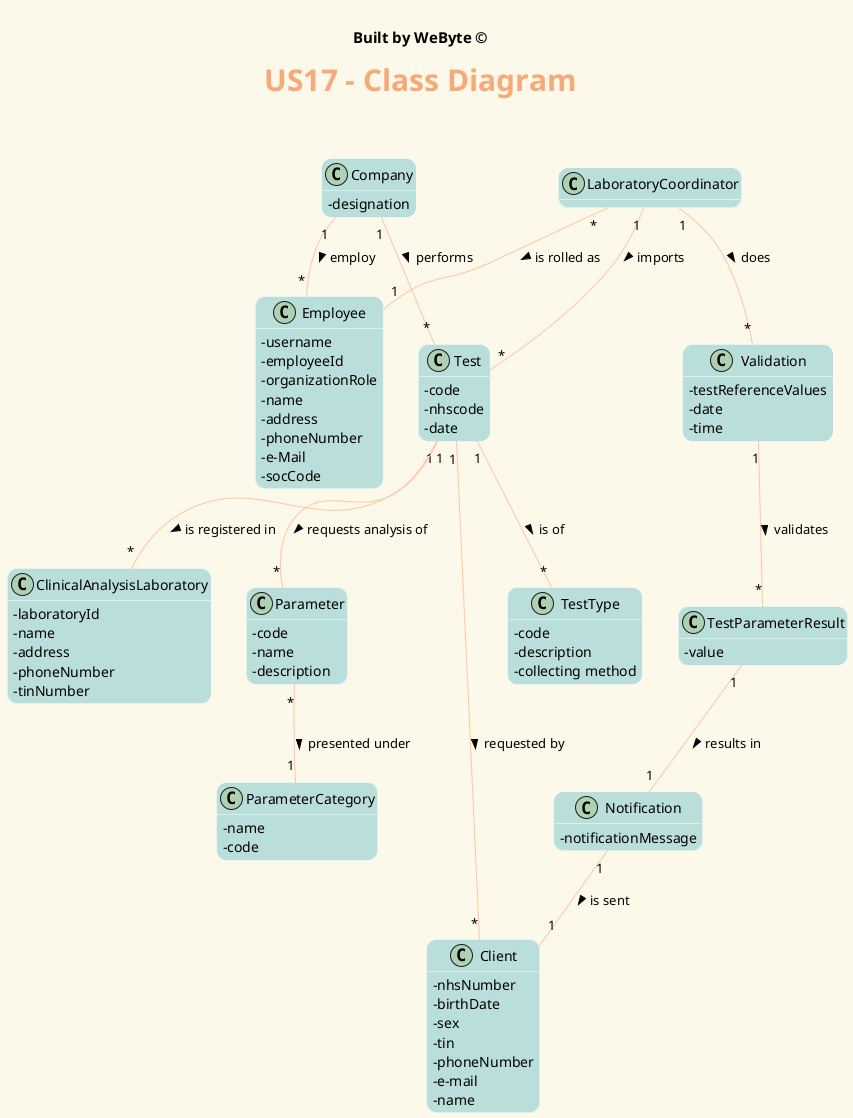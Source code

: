 @startuml
'https://plantuml.com/class-diagram
@startuml
hide methods
' ======= layout =========
skinparam backgroundColor #fcf9ea
skinparam titleBorderRoundCorner 15
skinparam titleFontSize 30
skinparam classAttributeIconSize 0
skinparam titleFontName Arial Black
skinparam titleFontColor #f8a978
skinparam roundcorner 20
skinparam stereotypeCBackgroundColor ffc5a1
skinparam class {

ArrowColor ffc5a1
BorderColor White
BackgroundColor badfdb
}


' ======= title =========
center header


<font color=Black size=15><b>Built by WeByte ©</font>
endheader
title <b>US17 - Class Diagram\n
class Employee{
- username
- employeeId
- organizationRole
- name
- address
- phoneNumber
- e-Mail
- socCode
}
class Company{
- designation
}
class LaboratoryCoordinator{
}

class TestParameterResult{
- value
}
class Test{
-code
-nhscode
-date
}
class Parameter{
- code
- name
- description
}

class ParameterCategory{
    - name
    - code
}
class Client{
- nhsNumber
- birthDate
- sex
- tin
- phoneNumber
- e-mail
- name
}
class Validation{
- testReferenceValues
- date
- time
}
class Notification{
- notificationMessage
}
class TestType{
- code
- description
- collecting method
}
class ClinicalAnalysisLaboratory{
- laboratoryId
- name
- address
- phoneNumber
- tinNumber
}
Company "1" -- "*" Employee : employ >
Company "1" -- "*" Test : performs >
LaboratoryCoordinator "*" -- "1" Employee : is rolled as >
LaboratoryCoordinator "1" -- "*" Validation : does >
Validation "1" -- "*" TestParameterResult : validates >
TestParameterResult "1" -- "1" Notification : results in >
Test "1" -- "*" TestType : is of >
Test "1" -- "*" Client : requested by >
Notification "1" -- "1" Client : is sent >
LaboratoryCoordinator "1" -- "*" Test : imports >
Test "1" -- "*" Parameter : requests analysis of >
Parameter "*" -- "1" ParameterCategory : presented under >
Test "1" -- "*" ClinicalAnalysisLaboratory : is registered in >

@enduml